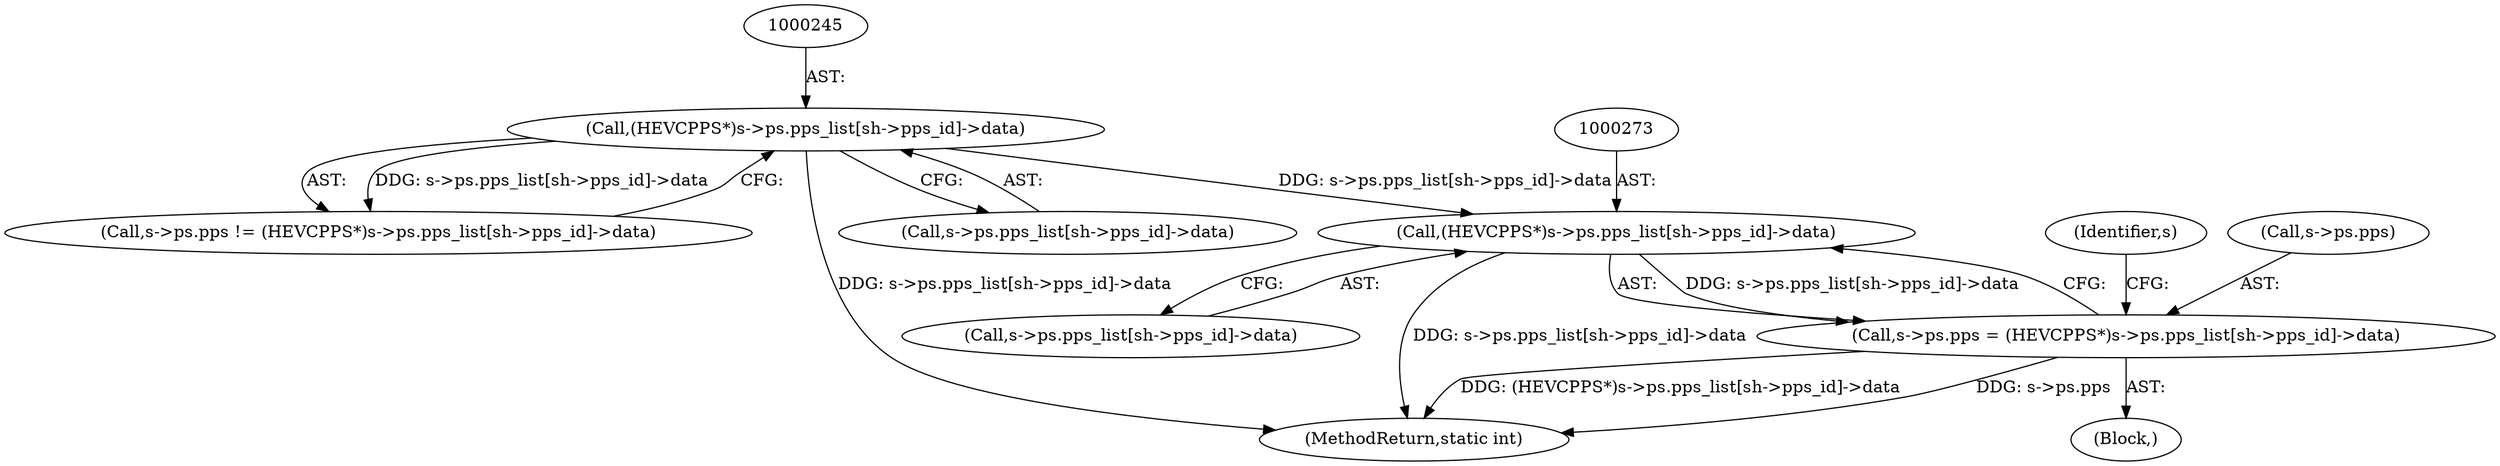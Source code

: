 digraph "0_FFmpeg_54655623a82632e7624714d7b2a3e039dc5faa7e_0@array" {
"1000272" [label="(Call,(HEVCPPS*)s->ps.pps_list[sh->pps_id]->data)"];
"1000244" [label="(Call,(HEVCPPS*)s->ps.pps_list[sh->pps_id]->data)"];
"1000266" [label="(Call,s->ps.pps = (HEVCPPS*)s->ps.pps_list[sh->pps_id]->data)"];
"1000109" [label="(Block,)"];
"1000289" [label="(Identifier,s)"];
"1000244" [label="(Call,(HEVCPPS*)s->ps.pps_list[sh->pps_id]->data)"];
"1000274" [label="(Call,s->ps.pps_list[sh->pps_id]->data)"];
"1000238" [label="(Call,s->ps.pps != (HEVCPPS*)s->ps.pps_list[sh->pps_id]->data)"];
"1000266" [label="(Call,s->ps.pps = (HEVCPPS*)s->ps.pps_list[sh->pps_id]->data)"];
"1000267" [label="(Call,s->ps.pps)"];
"1002212" [label="(MethodReturn,static int)"];
"1000246" [label="(Call,s->ps.pps_list[sh->pps_id]->data)"];
"1000272" [label="(Call,(HEVCPPS*)s->ps.pps_list[sh->pps_id]->data)"];
"1000272" -> "1000266"  [label="AST: "];
"1000272" -> "1000274"  [label="CFG: "];
"1000273" -> "1000272"  [label="AST: "];
"1000274" -> "1000272"  [label="AST: "];
"1000266" -> "1000272"  [label="CFG: "];
"1000272" -> "1002212"  [label="DDG: s->ps.pps_list[sh->pps_id]->data"];
"1000272" -> "1000266"  [label="DDG: s->ps.pps_list[sh->pps_id]->data"];
"1000244" -> "1000272"  [label="DDG: s->ps.pps_list[sh->pps_id]->data"];
"1000244" -> "1000238"  [label="AST: "];
"1000244" -> "1000246"  [label="CFG: "];
"1000245" -> "1000244"  [label="AST: "];
"1000246" -> "1000244"  [label="AST: "];
"1000238" -> "1000244"  [label="CFG: "];
"1000244" -> "1002212"  [label="DDG: s->ps.pps_list[sh->pps_id]->data"];
"1000244" -> "1000238"  [label="DDG: s->ps.pps_list[sh->pps_id]->data"];
"1000266" -> "1000109"  [label="AST: "];
"1000267" -> "1000266"  [label="AST: "];
"1000289" -> "1000266"  [label="CFG: "];
"1000266" -> "1002212"  [label="DDG: s->ps.pps"];
"1000266" -> "1002212"  [label="DDG: (HEVCPPS*)s->ps.pps_list[sh->pps_id]->data"];
}
